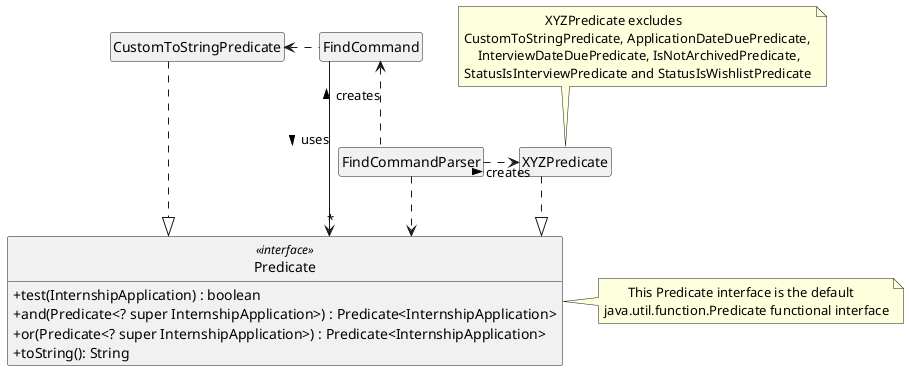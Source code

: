 @startuml

hide circle
hide empty members
skinparam classAttributeIconSize 0
skinparam linetype ortho

Class FindCommandParser {

}

Class FindCommand {

}

Class Predicate <<interface>> {
    + test(InternshipApplication) : boolean
    + and(Predicate<? super InternshipApplication>) : Predicate<InternshipApplication>
    + or(Predicate<? super InternshipApplication>) : Predicate<InternshipApplication>
    + toString(): String
}

Class CustomToStringPredicate {

}

Class XYZPredicate {

}

note as N1
         This Predicate interface is the default
  java.util.function.Predicate functional interface
end note

note as N2
                            XYZPredicate excludes
    CustomToStringPredicate, ApplicationDateDuePredicate,
        InterviewDateDuePredicate, IsNotArchivedPredicate,
    StatusIsInterviewPredicate and StatusIsWishlistPredicate
end note

N1 .left. Predicate
N2 .. XYZPredicate
FindCommandParser .right.> XYZPredicate : creates >
FindCommandParser ..> Predicate
FindCommandParser .left.> FindCommand : creates >
FindCommand ---> "*" Predicate : uses >
FindCommand .left.> CustomToStringPredicate
XYZPredicate ..|> Predicate
CustomToStringPredicate ..|> Predicate

CustomToStringPredicate -[hidden]right-> Predicate

@enduml

